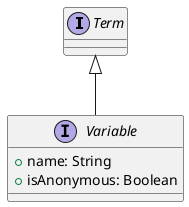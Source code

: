 @startuml
interface Term

interface Variable {
    +name: String
    +isAnonymous: Boolean
}

Term <|-- Variable
@enduml